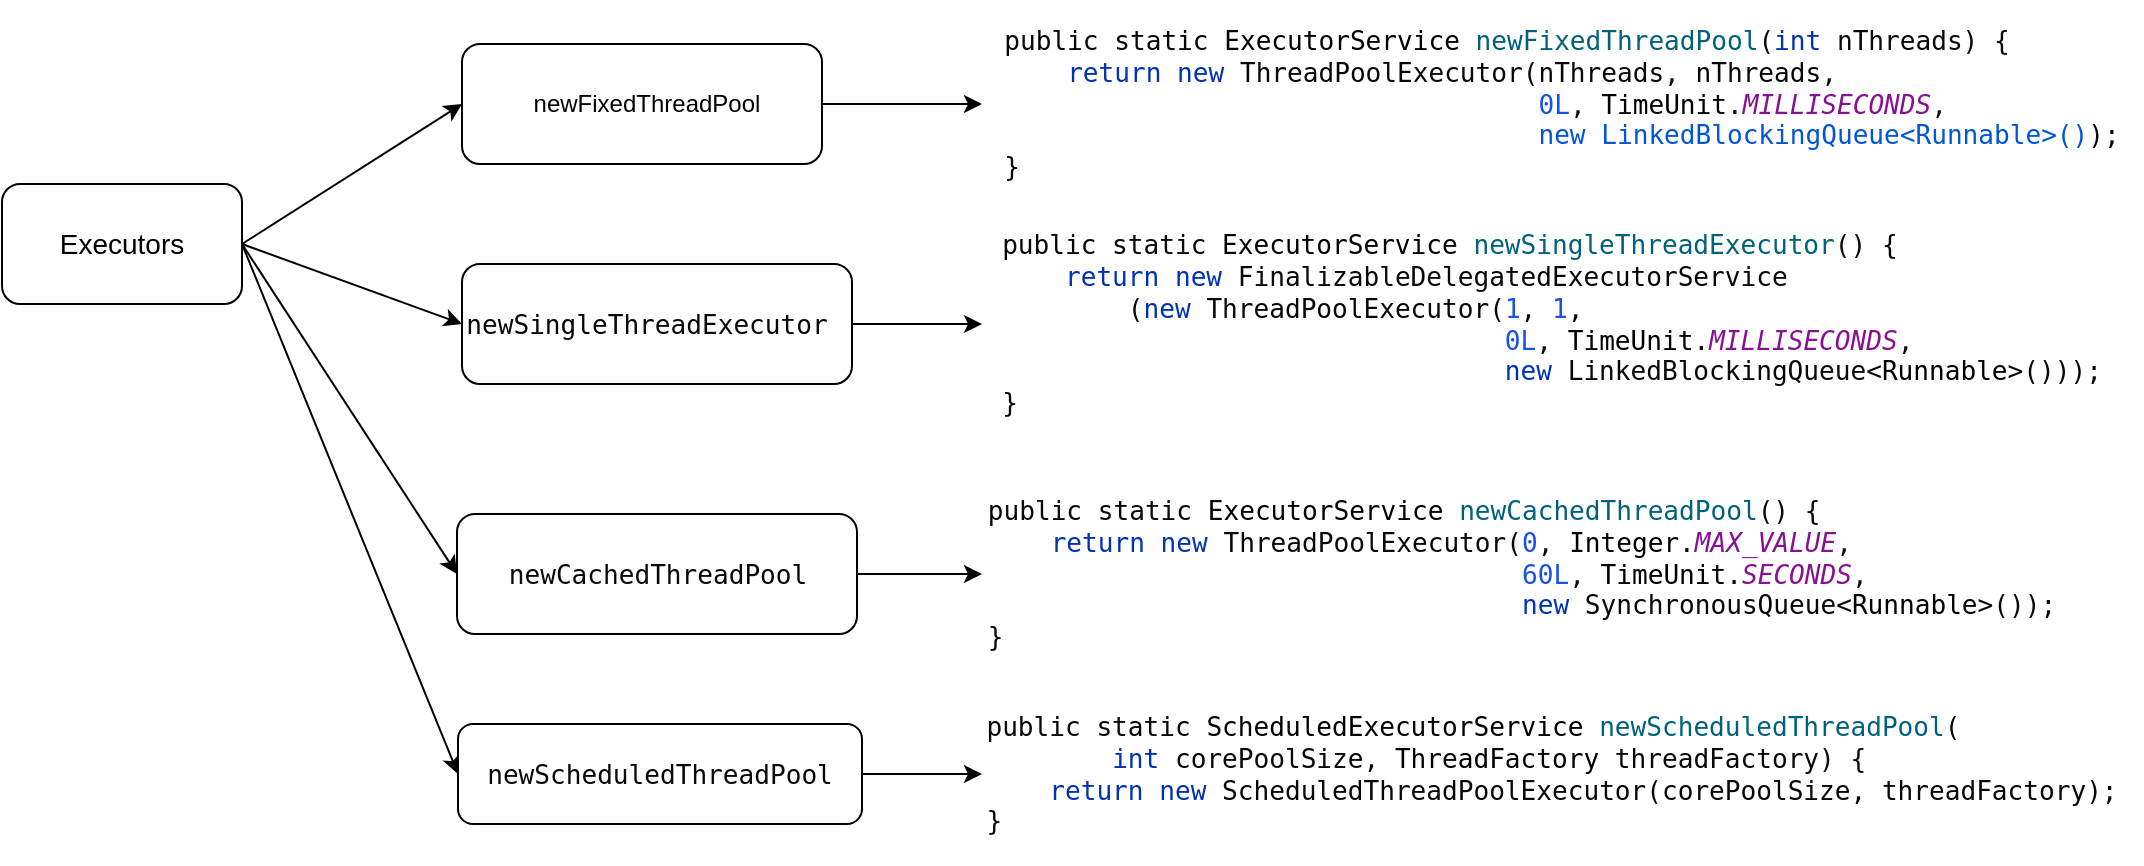<mxfile version="21.3.2" type="github">
  <diagram name="第 1 页" id="OMCqxFmz9xeC6MgkX1FX">
    <mxGraphModel dx="1026" dy="692" grid="1" gridSize="10" guides="1" tooltips="1" connect="1" arrows="1" fold="1" page="1" pageScale="1" pageWidth="827" pageHeight="1169" math="0" shadow="0">
      <root>
        <mxCell id="0" />
        <mxCell id="1" parent="0" />
        <mxCell id="uvZhgvpxxCBJzJagNiA4-3" style="rounded=0;orthogonalLoop=1;jettySize=auto;html=1;exitX=1;exitY=0.5;exitDx=0;exitDy=0;entryX=0;entryY=0.5;entryDx=0;entryDy=0;" edge="1" parent="1" source="uvZhgvpxxCBJzJagNiA4-1" target="uvZhgvpxxCBJzJagNiA4-2">
          <mxGeometry relative="1" as="geometry" />
        </mxCell>
        <mxCell id="uvZhgvpxxCBJzJagNiA4-13" style="rounded=0;orthogonalLoop=1;jettySize=auto;html=1;exitX=1;exitY=0.5;exitDx=0;exitDy=0;entryX=0;entryY=0.5;entryDx=0;entryDy=0;" edge="1" parent="1" source="uvZhgvpxxCBJzJagNiA4-1" target="uvZhgvpxxCBJzJagNiA4-10">
          <mxGeometry relative="1" as="geometry" />
        </mxCell>
        <mxCell id="uvZhgvpxxCBJzJagNiA4-17" style="rounded=0;orthogonalLoop=1;jettySize=auto;html=1;exitX=1;exitY=0.5;exitDx=0;exitDy=0;entryX=0;entryY=0.5;entryDx=0;entryDy=0;" edge="1" parent="1" source="uvZhgvpxxCBJzJagNiA4-1" target="uvZhgvpxxCBJzJagNiA4-14">
          <mxGeometry relative="1" as="geometry" />
        </mxCell>
        <mxCell id="uvZhgvpxxCBJzJagNiA4-19" style="rounded=0;orthogonalLoop=1;jettySize=auto;html=1;exitX=1;exitY=0.5;exitDx=0;exitDy=0;entryX=0;entryY=0.5;entryDx=0;entryDy=0;" edge="1" parent="1" source="uvZhgvpxxCBJzJagNiA4-1" target="uvZhgvpxxCBJzJagNiA4-18">
          <mxGeometry relative="1" as="geometry" />
        </mxCell>
        <mxCell id="uvZhgvpxxCBJzJagNiA4-1" value="&lt;font style=&quot;font-size: 14px;&quot;&gt;Executors&lt;/font&gt;" style="rounded=1;whiteSpace=wrap;html=1;" vertex="1" parent="1">
          <mxGeometry x="130" y="210" width="120" height="60" as="geometry" />
        </mxCell>
        <mxCell id="uvZhgvpxxCBJzJagNiA4-7" style="edgeStyle=orthogonalEdgeStyle;rounded=0;orthogonalLoop=1;jettySize=auto;html=1;exitX=1;exitY=0.5;exitDx=0;exitDy=0;" edge="1" parent="1" source="uvZhgvpxxCBJzJagNiA4-2" target="uvZhgvpxxCBJzJagNiA4-5">
          <mxGeometry relative="1" as="geometry" />
        </mxCell>
        <mxCell id="uvZhgvpxxCBJzJagNiA4-2" value="&lt;div style=&quot;text-align: start;&quot;&gt;&lt;br&gt;&lt;/div&gt;" style="rounded=1;whiteSpace=wrap;html=1;" vertex="1" parent="1">
          <mxGeometry x="360" y="140" width="180" height="60" as="geometry" />
        </mxCell>
        <mxCell id="uvZhgvpxxCBJzJagNiA4-4" value="&lt;div style=&quot;text-align: start;&quot;&gt;newFixedThreadPool&lt;/div&gt;" style="text;html=1;strokeColor=none;fillColor=none;align=center;verticalAlign=middle;whiteSpace=wrap;rounded=0;" vertex="1" parent="1">
          <mxGeometry x="370" y="155" width="165" height="30" as="geometry" />
        </mxCell>
        <mxCell id="uvZhgvpxxCBJzJagNiA4-5" value="&lt;div style=&quot;text-align: start;&quot;&gt;&lt;div style=&quot;background-color: rgb(255, 255, 255); font-family: &amp;quot;JetBrains Mono&amp;quot;, monospace; font-size: 9.8pt;&quot;&gt;&lt;pre&gt;&lt;font color=&quot;#080808&quot;&gt;public static &lt;/font&gt;&lt;span style=&quot;color: rgb(0, 0, 0);&quot;&gt;ExecutorService &lt;/span&gt;&lt;span style=&quot;color: rgb(0, 98, 122);&quot;&gt;newFixedThreadPool&lt;/span&gt;&lt;font color=&quot;#080808&quot;&gt;(&lt;/font&gt;&lt;span style=&quot;color: rgb(0, 51, 179);&quot;&gt;int &lt;/span&gt;&lt;font color=&quot;#080808&quot;&gt;nThreads) {&lt;br&gt;    &lt;/font&gt;&lt;span style=&quot;color: rgb(0, 51, 179);&quot;&gt;return new &lt;/span&gt;&lt;font color=&quot;#080808&quot;&gt;ThreadPoolExecutor(nThreads, nThreads,&lt;br&gt;                                  &lt;/font&gt;&lt;span style=&quot;color: rgb(23, 80, 235);&quot;&gt;0L&lt;/span&gt;&lt;font color=&quot;#080808&quot;&gt;, &lt;/font&gt;&lt;span style=&quot;color: rgb(0, 0, 0);&quot;&gt;TimeUnit&lt;/span&gt;&lt;font color=&quot;#080808&quot;&gt;.&lt;/font&gt;&lt;span style=&quot;color: rgb(135, 16, 148); font-style: italic;&quot;&gt;MILLISECONDS&lt;/span&gt;&lt;font color=&quot;#080808&quot;&gt;,&lt;br&gt;                                  &lt;/font&gt;&lt;font color=&quot;#0056d6&quot;&gt;new LinkedBlockingQueue&amp;lt;Runnable&amp;gt;()&lt;/font&gt;&lt;font color=&quot;#080808&quot;&gt;);&lt;br&gt;}&lt;/font&gt;&lt;/pre&gt;&lt;/div&gt;&lt;/div&gt;" style="text;html=1;strokeColor=none;fillColor=none;align=center;verticalAlign=middle;whiteSpace=wrap;rounded=0;" vertex="1" parent="1">
          <mxGeometry x="620" y="120" width="580" height="100" as="geometry" />
        </mxCell>
        <mxCell id="uvZhgvpxxCBJzJagNiA4-12" style="edgeStyle=orthogonalEdgeStyle;rounded=0;orthogonalLoop=1;jettySize=auto;html=1;exitX=1;exitY=0.5;exitDx=0;exitDy=0;entryX=0;entryY=0.5;entryDx=0;entryDy=0;" edge="1" parent="1" source="uvZhgvpxxCBJzJagNiA4-8" target="uvZhgvpxxCBJzJagNiA4-11">
          <mxGeometry relative="1" as="geometry" />
        </mxCell>
        <mxCell id="uvZhgvpxxCBJzJagNiA4-8" value="" style="rounded=1;whiteSpace=wrap;html=1;" vertex="1" parent="1">
          <mxGeometry x="360" y="250" width="195" height="60" as="geometry" />
        </mxCell>
        <mxCell id="uvZhgvpxxCBJzJagNiA4-10" value="&lt;div style=&quot;text-align: start;&quot;&gt;&lt;div style=&quot;background-color: rgb(255, 255, 255); color: rgb(8, 8, 8); font-family: &amp;quot;JetBrains Mono&amp;quot;, monospace; font-size: 9.8pt;&quot;&gt;&lt;pre&gt;newSingleThreadExecutor&lt;/pre&gt;&lt;/div&gt;&lt;/div&gt;" style="text;html=1;strokeColor=none;fillColor=none;align=center;verticalAlign=middle;whiteSpace=wrap;rounded=0;" vertex="1" parent="1">
          <mxGeometry x="360" y="260" width="185" height="40" as="geometry" />
        </mxCell>
        <mxCell id="uvZhgvpxxCBJzJagNiA4-11" value="&lt;div style=&quot;text-align: start; background-color: rgb(255, 255, 255); color: rgb(8, 8, 8); font-family: &amp;quot;JetBrains Mono&amp;quot;, monospace; font-size: 9.8pt;&quot;&gt;&lt;pre&gt;public static &lt;span style=&quot;color: rgb(0, 0, 0);&quot;&gt;ExecutorService &lt;/span&gt;&lt;span style=&quot;color: rgb(0, 98, 122);&quot;&gt;newSingleThreadExecutor&lt;/span&gt;() {&lt;br&gt;    &lt;span style=&quot;color: rgb(0, 51, 179);&quot;&gt;return new &lt;/span&gt;FinalizableDelegatedExecutorService&lt;br&gt;        (&lt;span style=&quot;color: rgb(0, 51, 179);&quot;&gt;new &lt;/span&gt;ThreadPoolExecutor(&lt;span style=&quot;color: rgb(23, 80, 235);&quot;&gt;1&lt;/span&gt;, &lt;span style=&quot;color: rgb(23, 80, 235);&quot;&gt;1&lt;/span&gt;,&lt;br&gt;                                &lt;span style=&quot;color: rgb(23, 80, 235);&quot;&gt;0L&lt;/span&gt;, &lt;span style=&quot;color: rgb(0, 0, 0);&quot;&gt;TimeUnit&lt;/span&gt;.&lt;span style=&quot;color: rgb(135, 16, 148); font-style: italic;&quot;&gt;MILLISECONDS&lt;/span&gt;,&lt;br&gt;                                &lt;span style=&quot;color: rgb(0, 51, 179);&quot;&gt;new &lt;/span&gt;LinkedBlockingQueue&amp;lt;&lt;span style=&quot;color: rgb(0, 0, 0);&quot;&gt;Runnable&lt;/span&gt;&amp;gt;()));&lt;br&gt;}&lt;/pre&gt;&lt;/div&gt;" style="text;html=1;strokeColor=none;fillColor=none;align=center;verticalAlign=middle;whiteSpace=wrap;rounded=0;" vertex="1" parent="1">
          <mxGeometry x="620" y="227.5" width="570" height="105" as="geometry" />
        </mxCell>
        <mxCell id="uvZhgvpxxCBJzJagNiA4-16" style="edgeStyle=orthogonalEdgeStyle;rounded=0;orthogonalLoop=1;jettySize=auto;html=1;exitX=1;exitY=0.5;exitDx=0;exitDy=0;entryX=0;entryY=0.5;entryDx=0;entryDy=0;" edge="1" parent="1" source="uvZhgvpxxCBJzJagNiA4-14" target="uvZhgvpxxCBJzJagNiA4-15">
          <mxGeometry relative="1" as="geometry" />
        </mxCell>
        <mxCell id="uvZhgvpxxCBJzJagNiA4-14" value="&lt;div style=&quot;text-align: start;&quot;&gt;&lt;div style=&quot;background-color: rgb(255, 255, 255); color: rgb(8, 8, 8); font-family: &amp;quot;JetBrains Mono&amp;quot;, monospace; font-size: 9.8pt;&quot;&gt;&lt;pre&gt;newCachedThreadPool&lt;/pre&gt;&lt;/div&gt;&lt;/div&gt;" style="rounded=1;whiteSpace=wrap;html=1;" vertex="1" parent="1">
          <mxGeometry x="357.5" y="375" width="200" height="60" as="geometry" />
        </mxCell>
        <mxCell id="uvZhgvpxxCBJzJagNiA4-15" value="&lt;div style=&quot;text-align: start; background-color: rgb(255, 255, 255); color: rgb(8, 8, 8); font-family: &amp;quot;JetBrains Mono&amp;quot;, monospace; font-size: 9.8pt;&quot;&gt;&lt;pre&gt;public static &lt;span style=&quot;color: rgb(0, 0, 0);&quot;&gt;ExecutorService &lt;/span&gt;&lt;span style=&quot;color: rgb(0, 98, 122);&quot;&gt;newCachedThreadPool&lt;/span&gt;() {&lt;br&gt;    &lt;span style=&quot;color: rgb(0, 51, 179);&quot;&gt;return new &lt;/span&gt;ThreadPoolExecutor(&lt;span style=&quot;color: rgb(23, 80, 235);&quot;&gt;0&lt;/span&gt;, &lt;span style=&quot;color: rgb(0, 0, 0);&quot;&gt;Integer&lt;/span&gt;.&lt;span style=&quot;color: rgb(135, 16, 148); font-style: italic;&quot;&gt;MAX_VALUE&lt;/span&gt;,&lt;br&gt;                                  &lt;span style=&quot;color: rgb(23, 80, 235);&quot;&gt;60L&lt;/span&gt;, &lt;span style=&quot;color: rgb(0, 0, 0);&quot;&gt;TimeUnit&lt;/span&gt;.&lt;span style=&quot;color: rgb(135, 16, 148); font-style: italic;&quot;&gt;SECONDS&lt;/span&gt;,&lt;br&gt;                                  &lt;span style=&quot;color: rgb(0, 51, 179);&quot;&gt;new &lt;/span&gt;SynchronousQueue&amp;lt;&lt;span style=&quot;color: rgb(0, 0, 0);&quot;&gt;Runnable&lt;/span&gt;&amp;gt;());&lt;br&gt;}&lt;/pre&gt;&lt;/div&gt;" style="text;html=1;strokeColor=none;fillColor=none;align=center;verticalAlign=middle;whiteSpace=wrap;rounded=0;" vertex="1" parent="1">
          <mxGeometry x="620" y="360" width="540" height="90" as="geometry" />
        </mxCell>
        <mxCell id="uvZhgvpxxCBJzJagNiA4-21" style="rounded=0;orthogonalLoop=1;jettySize=auto;html=1;exitX=1;exitY=0.5;exitDx=0;exitDy=0;entryX=0;entryY=0.5;entryDx=0;entryDy=0;" edge="1" parent="1" source="uvZhgvpxxCBJzJagNiA4-18" target="uvZhgvpxxCBJzJagNiA4-20">
          <mxGeometry relative="1" as="geometry" />
        </mxCell>
        <mxCell id="uvZhgvpxxCBJzJagNiA4-18" value="&lt;div style=&quot;text-align: start; background-color: rgb(255, 255, 255); color: rgb(8, 8, 8); font-family: &amp;quot;JetBrains Mono&amp;quot;, monospace; font-size: 9.8pt;&quot;&gt;&lt;pre&gt;newScheduledThreadPool&lt;/pre&gt;&lt;/div&gt;" style="rounded=1;whiteSpace=wrap;html=1;" vertex="1" parent="1">
          <mxGeometry x="358" y="480" width="202" height="50" as="geometry" />
        </mxCell>
        <mxCell id="uvZhgvpxxCBJzJagNiA4-20" value="&lt;div style=&quot;text-align: start; background-color: rgb(255, 255, 255); color: rgb(8, 8, 8); font-family: &amp;quot;JetBrains Mono&amp;quot;, monospace; font-size: 9.8pt;&quot;&gt;&lt;pre&gt;public static &lt;span style=&quot;color: rgb(0, 0, 0);&quot;&gt;ScheduledExecutorService &lt;/span&gt;&lt;span style=&quot;color: rgb(0, 98, 122);&quot;&gt;newScheduledThreadPool&lt;/span&gt;(&lt;br&gt;        &lt;span style=&quot;color: rgb(0, 51, 179);&quot;&gt;int &lt;/span&gt;corePoolSize, &lt;span style=&quot;color: rgb(0, 0, 0);&quot;&gt;ThreadFactory &lt;/span&gt;threadFactory) {&lt;br&gt;    &lt;span style=&quot;color: rgb(0, 51, 179);&quot;&gt;return new &lt;/span&gt;ScheduledThreadPoolExecutor(corePoolSize, threadFactory);&lt;br&gt;}&lt;/pre&gt;&lt;/div&gt;" style="text;html=1;strokeColor=none;fillColor=none;align=center;verticalAlign=middle;whiteSpace=wrap;rounded=0;" vertex="1" parent="1">
          <mxGeometry x="620" y="460" width="570" height="90" as="geometry" />
        </mxCell>
      </root>
    </mxGraphModel>
  </diagram>
</mxfile>
